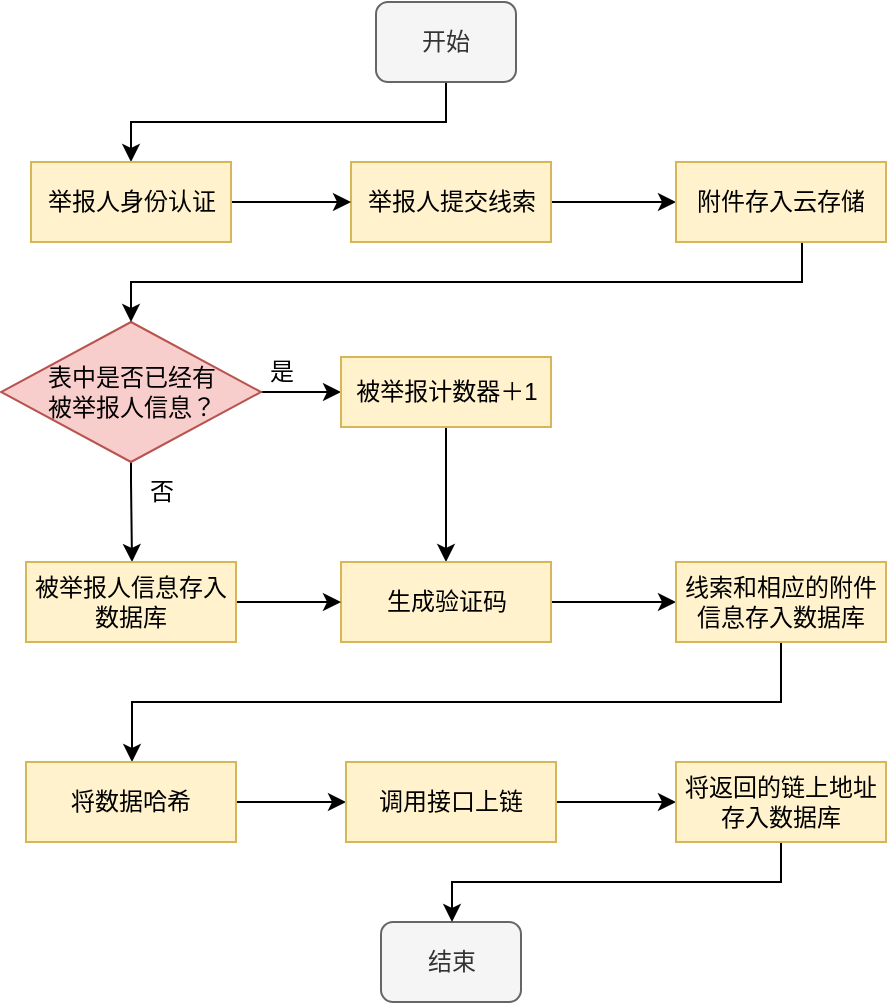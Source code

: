 <mxfile version="18.1.3" type="github">
  <diagram id="qEYKWJYB6lUPqcc3MonS" name="Page-1">
    <mxGraphModel dx="1278" dy="547" grid="1" gridSize="10" guides="1" tooltips="1" connect="1" arrows="1" fold="1" page="1" pageScale="1" pageWidth="827" pageHeight="1169" math="0" shadow="0">
      <root>
        <mxCell id="0" />
        <mxCell id="1" parent="0" />
        <mxCell id="ngoMZuvS446cqqw9m6Pp-2" style="edgeStyle=orthogonalEdgeStyle;rounded=0;orthogonalLoop=1;jettySize=auto;html=1;entryX=0.5;entryY=0;entryDx=0;entryDy=0;exitX=0.5;exitY=1;exitDx=0;exitDy=0;" edge="1" parent="1" source="1FDm_MmRjg4e-9KDtzbT-1" target="ngoMZuvS446cqqw9m6Pp-1">
          <mxGeometry relative="1" as="geometry" />
        </mxCell>
        <mxCell id="1FDm_MmRjg4e-9KDtzbT-1" value="开始" style="rounded=1;whiteSpace=wrap;html=1;fillColor=#f5f5f5;fontColor=#333333;strokeColor=#666666;" parent="1" vertex="1">
          <mxGeometry x="300" y="60" width="70" height="40" as="geometry" />
        </mxCell>
        <mxCell id="1FDm_MmRjg4e-9KDtzbT-2" value="结束" style="rounded=1;whiteSpace=wrap;html=1;fillColor=#f5f5f5;fontColor=#333333;strokeColor=#666666;" parent="1" vertex="1">
          <mxGeometry x="302.5" y="520" width="70" height="40" as="geometry" />
        </mxCell>
        <mxCell id="s78n-pDO02RR8vkk9_p3-1" value="" style="edgeStyle=orthogonalEdgeStyle;rounded=0;orthogonalLoop=1;jettySize=auto;html=1;" parent="1" source="1FDm_MmRjg4e-9KDtzbT-3" target="1FDm_MmRjg4e-9KDtzbT-10" edge="1">
          <mxGeometry relative="1" as="geometry" />
        </mxCell>
        <mxCell id="1FDm_MmRjg4e-9KDtzbT-3" value="举报人提交线索" style="rounded=0;whiteSpace=wrap;html=1;fillColor=#fff2cc;strokeColor=#d6b656;" parent="1" vertex="1">
          <mxGeometry x="287.5" y="140" width="100" height="40" as="geometry" />
        </mxCell>
        <mxCell id="1FDm_MmRjg4e-9KDtzbT-20" value="" style="edgeStyle=orthogonalEdgeStyle;rounded=0;orthogonalLoop=1;jettySize=auto;html=1;" parent="1" source="1FDm_MmRjg4e-9KDtzbT-5" target="1FDm_MmRjg4e-9KDtzbT-8" edge="1">
          <mxGeometry relative="1" as="geometry" />
        </mxCell>
        <mxCell id="1FDm_MmRjg4e-9KDtzbT-21" value="" style="edgeStyle=orthogonalEdgeStyle;rounded=0;orthogonalLoop=1;jettySize=auto;html=1;" parent="1" source="1FDm_MmRjg4e-9KDtzbT-5" target="1FDm_MmRjg4e-9KDtzbT-11" edge="1">
          <mxGeometry relative="1" as="geometry">
            <Array as="points">
              <mxPoint x="178" y="300" />
              <mxPoint x="178" y="300" />
            </Array>
          </mxGeometry>
        </mxCell>
        <mxCell id="1FDm_MmRjg4e-9KDtzbT-5" value="表中是否已经有&lt;br&gt;被举报人信息？" style="rhombus;whiteSpace=wrap;html=1;fillColor=#f8cecc;strokeColor=#b85450;" parent="1" vertex="1">
          <mxGeometry x="112.5" y="220" width="130" height="70" as="geometry" />
        </mxCell>
        <mxCell id="s78n-pDO02RR8vkk9_p3-3" style="edgeStyle=orthogonalEdgeStyle;rounded=0;orthogonalLoop=1;jettySize=auto;html=1;entryX=0.5;entryY=0;entryDx=0;entryDy=0;" parent="1" source="1FDm_MmRjg4e-9KDtzbT-8" target="1FDm_MmRjg4e-9KDtzbT-9" edge="1">
          <mxGeometry relative="1" as="geometry" />
        </mxCell>
        <mxCell id="1FDm_MmRjg4e-9KDtzbT-8" value="被举报计数器＋1" style="rounded=0;whiteSpace=wrap;html=1;fillColor=#fff2cc;strokeColor=#d6b656;" parent="1" vertex="1">
          <mxGeometry x="282.5" y="237.5" width="105" height="35" as="geometry" />
        </mxCell>
        <mxCell id="1FDm_MmRjg4e-9KDtzbT-32" value="" style="edgeStyle=orthogonalEdgeStyle;rounded=0;orthogonalLoop=1;jettySize=auto;html=1;" parent="1" source="1FDm_MmRjg4e-9KDtzbT-9" target="1FDm_MmRjg4e-9KDtzbT-13" edge="1">
          <mxGeometry relative="1" as="geometry" />
        </mxCell>
        <mxCell id="1FDm_MmRjg4e-9KDtzbT-9" value="生成验证码" style="rounded=0;whiteSpace=wrap;html=1;fillColor=#fff2cc;strokeColor=#d6b656;" parent="1" vertex="1">
          <mxGeometry x="282.5" y="340" width="105" height="40" as="geometry" />
        </mxCell>
        <mxCell id="1FDm_MmRjg4e-9KDtzbT-19" value="" style="edgeStyle=orthogonalEdgeStyle;rounded=0;orthogonalLoop=1;jettySize=auto;html=1;entryX=0.5;entryY=0;entryDx=0;entryDy=0;exitX=0.5;exitY=1;exitDx=0;exitDy=0;" parent="1" source="1FDm_MmRjg4e-9KDtzbT-10" target="1FDm_MmRjg4e-9KDtzbT-5" edge="1">
          <mxGeometry relative="1" as="geometry">
            <Array as="points">
              <mxPoint x="513" y="200" />
              <mxPoint x="178" y="200" />
            </Array>
          </mxGeometry>
        </mxCell>
        <mxCell id="1FDm_MmRjg4e-9KDtzbT-10" value="附件存入云存储" style="rounded=0;whiteSpace=wrap;html=1;fillColor=#fff2cc;strokeColor=#d6b656;" parent="1" vertex="1">
          <mxGeometry x="450" y="140" width="105" height="40" as="geometry" />
        </mxCell>
        <mxCell id="1FDm_MmRjg4e-9KDtzbT-31" style="edgeStyle=orthogonalEdgeStyle;rounded=0;orthogonalLoop=1;jettySize=auto;html=1;entryX=0;entryY=0.5;entryDx=0;entryDy=0;" parent="1" source="1FDm_MmRjg4e-9KDtzbT-11" target="1FDm_MmRjg4e-9KDtzbT-9" edge="1">
          <mxGeometry relative="1" as="geometry" />
        </mxCell>
        <mxCell id="1FDm_MmRjg4e-9KDtzbT-11" value="被举报人信息存入数据库" style="rounded=0;whiteSpace=wrap;html=1;fillColor=#fff2cc;strokeColor=#d6b656;" parent="1" vertex="1">
          <mxGeometry x="125" y="340" width="105" height="40" as="geometry" />
        </mxCell>
        <mxCell id="1FDm_MmRjg4e-9KDtzbT-33" style="edgeStyle=orthogonalEdgeStyle;rounded=0;orthogonalLoop=1;jettySize=auto;html=1;" parent="1" source="1FDm_MmRjg4e-9KDtzbT-13" target="1FDm_MmRjg4e-9KDtzbT-28" edge="1">
          <mxGeometry relative="1" as="geometry">
            <Array as="points">
              <mxPoint x="503" y="410" />
              <mxPoint x="178" y="410" />
            </Array>
          </mxGeometry>
        </mxCell>
        <mxCell id="1FDm_MmRjg4e-9KDtzbT-13" value="线索和相应的附件信息存入数据库" style="rounded=0;whiteSpace=wrap;html=1;fillColor=#fff2cc;strokeColor=#d6b656;" parent="1" vertex="1">
          <mxGeometry x="450" y="340" width="105" height="40" as="geometry" />
        </mxCell>
        <mxCell id="1FDm_MmRjg4e-9KDtzbT-25" value="是" style="text;html=1;strokeColor=none;fillColor=none;align=center;verticalAlign=middle;whiteSpace=wrap;rounded=0;" parent="1" vertex="1">
          <mxGeometry x="222.5" y="230" width="60" height="30" as="geometry" />
        </mxCell>
        <mxCell id="1FDm_MmRjg4e-9KDtzbT-26" value="否" style="text;html=1;strokeColor=none;fillColor=none;align=center;verticalAlign=middle;whiteSpace=wrap;rounded=0;" parent="1" vertex="1">
          <mxGeometry x="172.5" y="290" width="40" height="30" as="geometry" />
        </mxCell>
        <mxCell id="1FDm_MmRjg4e-9KDtzbT-34" value="" style="edgeStyle=orthogonalEdgeStyle;rounded=0;orthogonalLoop=1;jettySize=auto;html=1;" parent="1" source="1FDm_MmRjg4e-9KDtzbT-28" target="1FDm_MmRjg4e-9KDtzbT-29" edge="1">
          <mxGeometry relative="1" as="geometry" />
        </mxCell>
        <mxCell id="1FDm_MmRjg4e-9KDtzbT-28" value="将数据哈希" style="rounded=0;whiteSpace=wrap;html=1;fillColor=#fff2cc;strokeColor=#d6b656;" parent="1" vertex="1">
          <mxGeometry x="125" y="440" width="105" height="40" as="geometry" />
        </mxCell>
        <mxCell id="s_8bfUnDOiDPgCtgCn1w-2" value="" style="edgeStyle=orthogonalEdgeStyle;rounded=0;orthogonalLoop=1;jettySize=auto;html=1;" parent="1" source="1FDm_MmRjg4e-9KDtzbT-29" target="s_8bfUnDOiDPgCtgCn1w-1" edge="1">
          <mxGeometry relative="1" as="geometry" />
        </mxCell>
        <mxCell id="1FDm_MmRjg4e-9KDtzbT-29" value="调用接口上链" style="rounded=0;whiteSpace=wrap;html=1;fillColor=#fff2cc;strokeColor=#d6b656;" parent="1" vertex="1">
          <mxGeometry x="285" y="440" width="105" height="40" as="geometry" />
        </mxCell>
        <mxCell id="s_8bfUnDOiDPgCtgCn1w-3" style="edgeStyle=orthogonalEdgeStyle;rounded=0;orthogonalLoop=1;jettySize=auto;html=1;" parent="1" source="s_8bfUnDOiDPgCtgCn1w-1" target="1FDm_MmRjg4e-9KDtzbT-2" edge="1">
          <mxGeometry relative="1" as="geometry">
            <Array as="points">
              <mxPoint x="503" y="500" />
              <mxPoint x="338" y="500" />
            </Array>
          </mxGeometry>
        </mxCell>
        <mxCell id="s_8bfUnDOiDPgCtgCn1w-1" value="将返回的链上地址存入数据库" style="rounded=0;whiteSpace=wrap;html=1;fillColor=#fff2cc;strokeColor=#d6b656;" parent="1" vertex="1">
          <mxGeometry x="450" y="440" width="105" height="40" as="geometry" />
        </mxCell>
        <mxCell id="ngoMZuvS446cqqw9m6Pp-3" value="" style="edgeStyle=orthogonalEdgeStyle;rounded=0;orthogonalLoop=1;jettySize=auto;html=1;" edge="1" parent="1" source="ngoMZuvS446cqqw9m6Pp-1" target="1FDm_MmRjg4e-9KDtzbT-3">
          <mxGeometry relative="1" as="geometry" />
        </mxCell>
        <mxCell id="ngoMZuvS446cqqw9m6Pp-1" value="举报人身份认证" style="rounded=0;whiteSpace=wrap;html=1;fillColor=#fff2cc;strokeColor=#d6b656;" vertex="1" parent="1">
          <mxGeometry x="127.5" y="140" width="100" height="40" as="geometry" />
        </mxCell>
      </root>
    </mxGraphModel>
  </diagram>
</mxfile>
